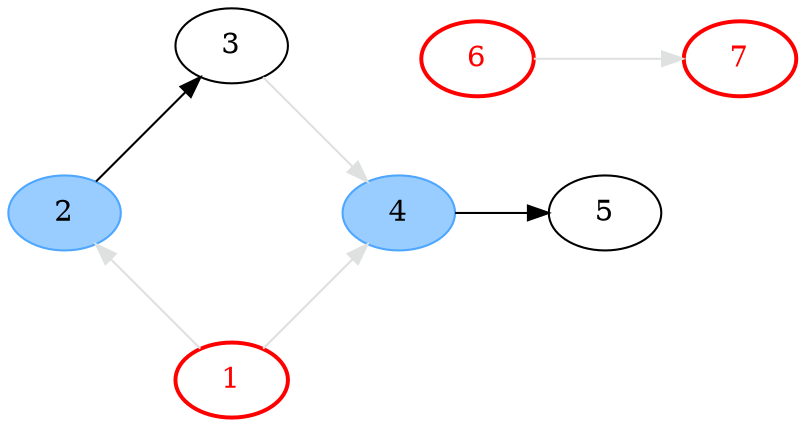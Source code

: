 digraph G { layout = circo; 1[color = "#DEE1DF", fontcolor = "#DEE1DF"]; 2[color = "#DEE1DF", fontcolor = "#DEE1DF"]; 3[color = "#DEE1DF", fontcolor = "#DEE1DF"]; 4[color = "#DEE1DF", fontcolor = "#DEE1DF"]; 5[color = "#DEE1DF", fontcolor = "#DEE1DF"]; 6[color = "#DEE1DF", fontcolor = "#DEE1DF"]; 7[color = "#DEE1DF", fontcolor = "#DEE1DF"]; 1 [color = red, fontcolor = red, penwidth = 1.9]; 2 [color = "#4da6ff", fontcolor = black, fillcolor = "#99ccff", style = filled]; 2 -> 3; 3 [color = black, fontcolor = black]; 4 [color = "#4da6ff", fontcolor = black, fillcolor = "#99ccff", style = filled]; 4 -> 5; 5 [color = black, fontcolor = black]; 6 [color = red, fontcolor = red, penwidth = 1.9]; 7 [color = red, fontcolor = red, penwidth = 1.9]; 1 -> 2[color = "#DEE1DF"]; 1 -> 4[color = "#DEE1DF"]; 3 -> 4[color = "#DEE1DF"]; 6 -> 7[color = "#DEE1DF"]; }